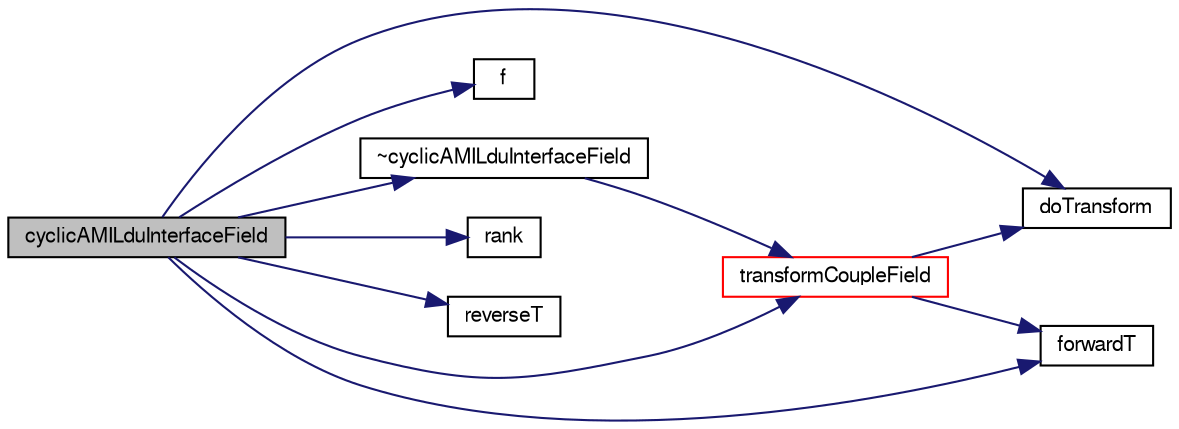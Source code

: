 digraph "cyclicAMILduInterfaceField"
{
  bgcolor="transparent";
  edge [fontname="FreeSans",fontsize="10",labelfontname="FreeSans",labelfontsize="10"];
  node [fontname="FreeSans",fontsize="10",shape=record];
  rankdir="LR";
  Node0 [label="cyclicAMILduInterfaceField",height=0.2,width=0.4,color="black", fillcolor="grey75", style="filled", fontcolor="black"];
  Node0 -> Node1 [color="midnightblue",fontsize="10",style="solid",fontname="FreeSans"];
  Node1 [label="doTransform",height=0.2,width=0.4,color="black",URL="$a24934.html#a97385409921d93c24d936598a3020255",tooltip="Is the transform required. "];
  Node0 -> Node2 [color="midnightblue",fontsize="10",style="solid",fontname="FreeSans"];
  Node2 [label="f",height=0.2,width=0.4,color="black",URL="$a17900.html#a888be93833ac7a23170555c69c690288"];
  Node0 -> Node3 [color="midnightblue",fontsize="10",style="solid",fontname="FreeSans"];
  Node3 [label="forwardT",height=0.2,width=0.4,color="black",URL="$a24934.html#afdf91995b1dad00ee0a93273eb29ad23",tooltip="Return face transformation tensor. "];
  Node0 -> Node4 [color="midnightblue",fontsize="10",style="solid",fontname="FreeSans"];
  Node4 [label="rank",height=0.2,width=0.4,color="black",URL="$a24934.html#a74e0328b050306365a0211f32c72c00b",tooltip="Return rank of component for transform. "];
  Node0 -> Node5 [color="midnightblue",fontsize="10",style="solid",fontname="FreeSans"];
  Node5 [label="reverseT",height=0.2,width=0.4,color="black",URL="$a24934.html#a305de1bb13911d7cbbedb186786620ee",tooltip="Return neighbour-cell transformation tensor. "];
  Node0 -> Node6 [color="midnightblue",fontsize="10",style="solid",fontname="FreeSans"];
  Node6 [label="transformCoupleField",height=0.2,width=0.4,color="red",URL="$a24934.html#af444eb11487cc65c3f7e9f29184aa5bc",tooltip="Transform given patch field. "];
  Node6 -> Node1 [color="midnightblue",fontsize="10",style="solid",fontname="FreeSans"];
  Node6 -> Node3 [color="midnightblue",fontsize="10",style="solid",fontname="FreeSans"];
  Node0 -> Node8 [color="midnightblue",fontsize="10",style="solid",fontname="FreeSans"];
  Node8 [label="~cyclicAMILduInterfaceField",height=0.2,width=0.4,color="black",URL="$a24934.html#a80c771fbfda8dcdeb1d253a97db0b73d",tooltip="Destructor. "];
  Node8 -> Node6 [color="midnightblue",fontsize="10",style="solid",fontname="FreeSans"];
}

